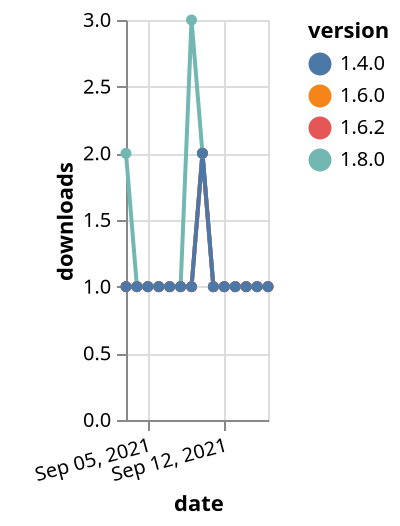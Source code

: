 {"$schema": "https://vega.github.io/schema/vega-lite/v5.json", "description": "A simple bar chart with embedded data.", "data": {"values": [{"date": "2021-09-03", "total": 149, "delta": 1, "version": "1.6.0"}, {"date": "2021-09-04", "total": 150, "delta": 1, "version": "1.6.0"}, {"date": "2021-09-05", "total": 151, "delta": 1, "version": "1.6.0"}, {"date": "2021-09-06", "total": 152, "delta": 1, "version": "1.6.0"}, {"date": "2021-09-07", "total": 153, "delta": 1, "version": "1.6.0"}, {"date": "2021-09-08", "total": 154, "delta": 1, "version": "1.6.0"}, {"date": "2021-09-09", "total": 155, "delta": 1, "version": "1.6.0"}, {"date": "2021-09-10", "total": 157, "delta": 2, "version": "1.6.0"}, {"date": "2021-09-11", "total": 158, "delta": 1, "version": "1.6.0"}, {"date": "2021-09-12", "total": 159, "delta": 1, "version": "1.6.0"}, {"date": "2021-09-13", "total": 160, "delta": 1, "version": "1.6.0"}, {"date": "2021-09-14", "total": 161, "delta": 1, "version": "1.6.0"}, {"date": "2021-09-15", "total": 162, "delta": 1, "version": "1.6.0"}, {"date": "2021-09-16", "total": 163, "delta": 1, "version": "1.6.0"}, {"date": "2021-09-03", "total": 126, "delta": 2, "version": "1.8.0"}, {"date": "2021-09-04", "total": 127, "delta": 1, "version": "1.8.0"}, {"date": "2021-09-05", "total": 128, "delta": 1, "version": "1.8.0"}, {"date": "2021-09-06", "total": 129, "delta": 1, "version": "1.8.0"}, {"date": "2021-09-07", "total": 130, "delta": 1, "version": "1.8.0"}, {"date": "2021-09-08", "total": 131, "delta": 1, "version": "1.8.0"}, {"date": "2021-09-09", "total": 134, "delta": 3, "version": "1.8.0"}, {"date": "2021-09-10", "total": 136, "delta": 2, "version": "1.8.0"}, {"date": "2021-09-11", "total": 137, "delta": 1, "version": "1.8.0"}, {"date": "2021-09-12", "total": 138, "delta": 1, "version": "1.8.0"}, {"date": "2021-09-13", "total": 139, "delta": 1, "version": "1.8.0"}, {"date": "2021-09-14", "total": 140, "delta": 1, "version": "1.8.0"}, {"date": "2021-09-15", "total": 141, "delta": 1, "version": "1.8.0"}, {"date": "2021-09-16", "total": 142, "delta": 1, "version": "1.8.0"}, {"date": "2021-09-03", "total": 131, "delta": 1, "version": "1.6.2"}, {"date": "2021-09-04", "total": 132, "delta": 1, "version": "1.6.2"}, {"date": "2021-09-05", "total": 133, "delta": 1, "version": "1.6.2"}, {"date": "2021-09-06", "total": 134, "delta": 1, "version": "1.6.2"}, {"date": "2021-09-07", "total": 135, "delta": 1, "version": "1.6.2"}, {"date": "2021-09-08", "total": 136, "delta": 1, "version": "1.6.2"}, {"date": "2021-09-09", "total": 137, "delta": 1, "version": "1.6.2"}, {"date": "2021-09-10", "total": 139, "delta": 2, "version": "1.6.2"}, {"date": "2021-09-11", "total": 140, "delta": 1, "version": "1.6.2"}, {"date": "2021-09-12", "total": 141, "delta": 1, "version": "1.6.2"}, {"date": "2021-09-13", "total": 142, "delta": 1, "version": "1.6.2"}, {"date": "2021-09-14", "total": 143, "delta": 1, "version": "1.6.2"}, {"date": "2021-09-15", "total": 144, "delta": 1, "version": "1.6.2"}, {"date": "2021-09-16", "total": 145, "delta": 1, "version": "1.6.2"}, {"date": "2021-09-03", "total": 161, "delta": 1, "version": "1.4.0"}, {"date": "2021-09-04", "total": 162, "delta": 1, "version": "1.4.0"}, {"date": "2021-09-05", "total": 163, "delta": 1, "version": "1.4.0"}, {"date": "2021-09-06", "total": 164, "delta": 1, "version": "1.4.0"}, {"date": "2021-09-07", "total": 165, "delta": 1, "version": "1.4.0"}, {"date": "2021-09-08", "total": 166, "delta": 1, "version": "1.4.0"}, {"date": "2021-09-09", "total": 167, "delta": 1, "version": "1.4.0"}, {"date": "2021-09-10", "total": 169, "delta": 2, "version": "1.4.0"}, {"date": "2021-09-11", "total": 170, "delta": 1, "version": "1.4.0"}, {"date": "2021-09-12", "total": 171, "delta": 1, "version": "1.4.0"}, {"date": "2021-09-13", "total": 172, "delta": 1, "version": "1.4.0"}, {"date": "2021-09-14", "total": 173, "delta": 1, "version": "1.4.0"}, {"date": "2021-09-15", "total": 174, "delta": 1, "version": "1.4.0"}, {"date": "2021-09-16", "total": 175, "delta": 1, "version": "1.4.0"}]}, "width": "container", "mark": {"type": "line", "point": {"filled": true}}, "encoding": {"x": {"field": "date", "type": "temporal", "timeUnit": "yearmonthdate", "title": "date", "axis": {"labelAngle": -15}}, "y": {"field": "delta", "type": "quantitative", "title": "downloads"}, "color": {"field": "version", "type": "nominal"}, "tooltip": {"field": "delta"}}}